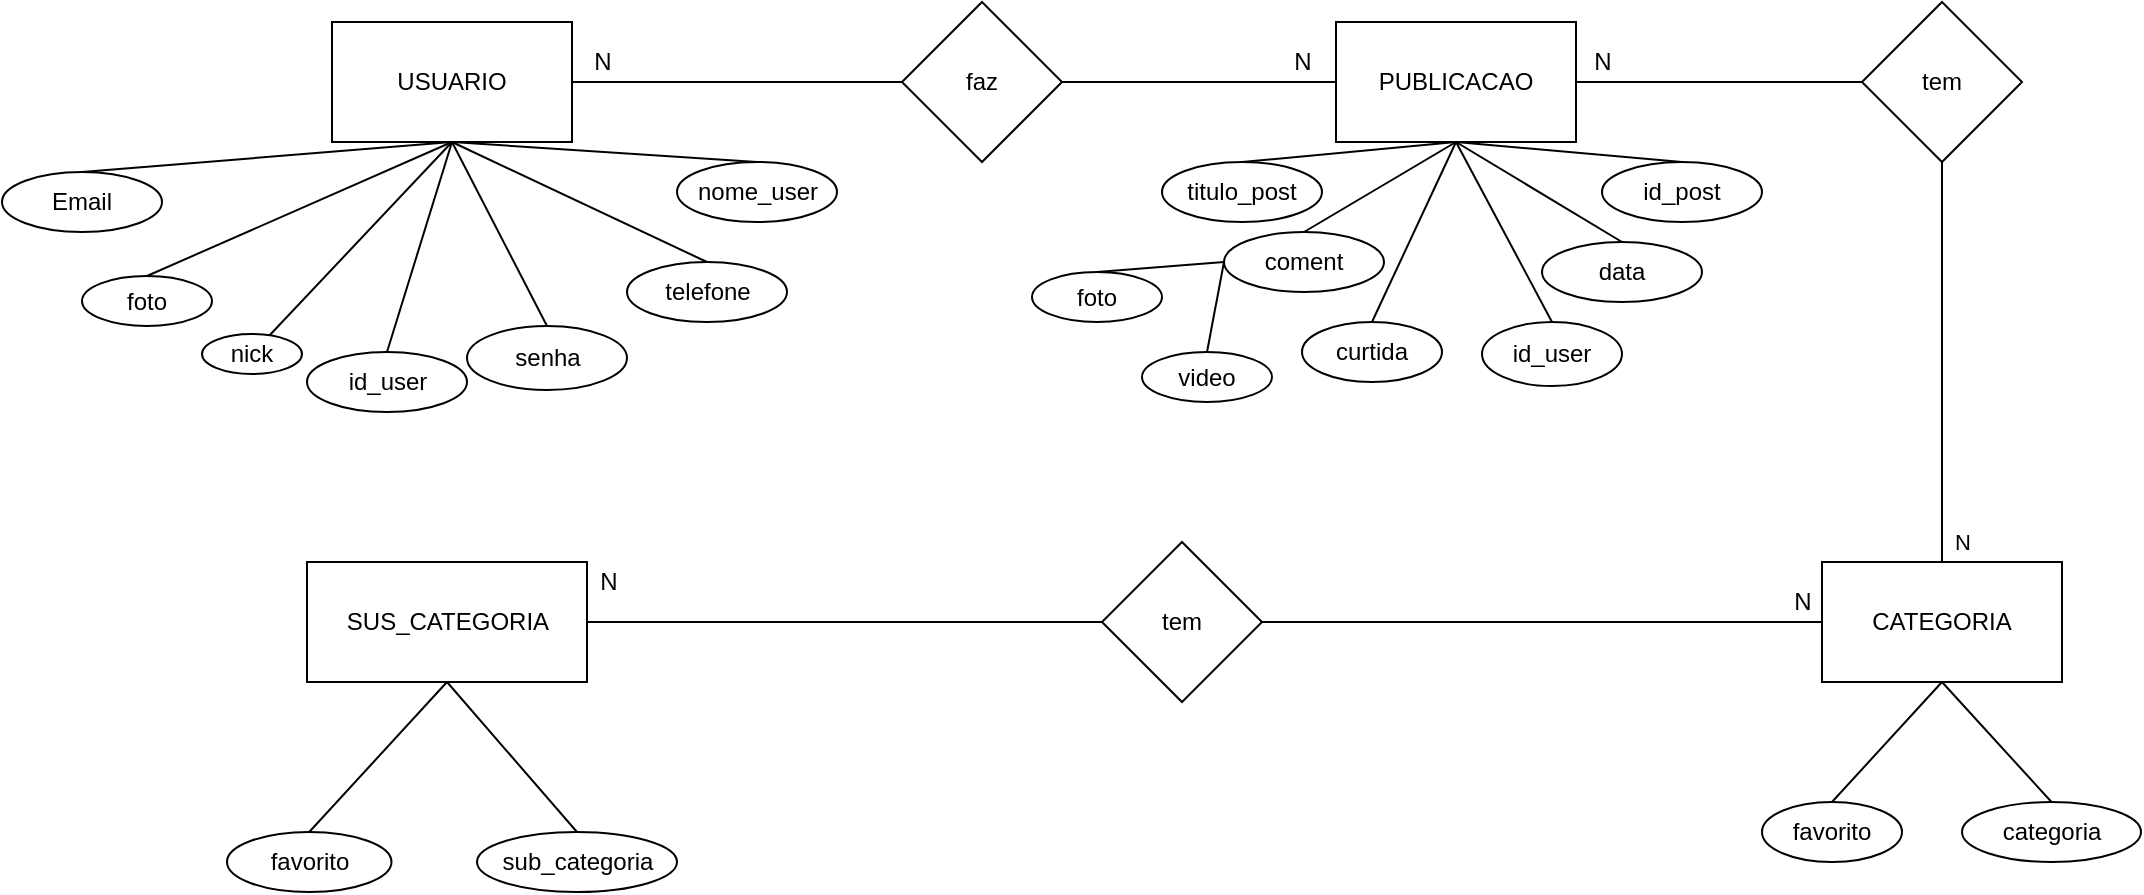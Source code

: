 <mxfile version="13.9.9" type="device"><diagram id="fcnb_KGud9U7XcYiGAUT" name="Página-1"><mxGraphModel dx="2012" dy="685" grid="1" gridSize="10" guides="1" tooltips="1" connect="1" arrows="1" fold="1" page="1" pageScale="1" pageWidth="827" pageHeight="1169" math="0" shadow="0"><root><mxCell id="0"/><mxCell id="1" parent="0"/><mxCell id="Ke-Y_hM75w6XT5huxbJl-28" value="USUARIO" style="rounded=0;whiteSpace=wrap;html=1;" parent="1" vertex="1"><mxGeometry x="75" y="50" width="120" height="60" as="geometry"/></mxCell><mxCell id="Ke-Y_hM75w6XT5huxbJl-31" value="&lt;div&gt;id_user&lt;/div&gt;" style="ellipse;whiteSpace=wrap;html=1;" parent="1" vertex="1"><mxGeometry x="62.5" y="215" width="80" height="30" as="geometry"/></mxCell><mxCell id="Ke-Y_hM75w6XT5huxbJl-32" value="&lt;div&gt;&lt;div&gt;&lt;div&gt;&lt;font&gt;nome_user&lt;/font&gt;&lt;br&gt;&lt;/div&gt;&lt;/div&gt;&lt;/div&gt;" style="ellipse;whiteSpace=wrap;html=1;" parent="1" vertex="1"><mxGeometry x="247.5" y="120" width="80" height="30" as="geometry"/></mxCell><mxCell id="Ke-Y_hM75w6XT5huxbJl-33" value="&lt;div&gt;&lt;div&gt;coment&lt;/div&gt;&lt;/div&gt;" style="ellipse;whiteSpace=wrap;html=1;" parent="1" vertex="1"><mxGeometry x="521" y="155" width="80" height="30" as="geometry"/></mxCell><mxCell id="Ke-Y_hM75w6XT5huxbJl-34" value="&lt;div&gt;&lt;div&gt;id_post&lt;/div&gt;&lt;/div&gt;" style="ellipse;whiteSpace=wrap;html=1;" parent="1" vertex="1"><mxGeometry x="710" y="120" width="80" height="30" as="geometry"/></mxCell><mxCell id="Ke-Y_hM75w6XT5huxbJl-43" value="&lt;div&gt;&lt;div&gt;Email&lt;/div&gt;&lt;/div&gt;" style="ellipse;whiteSpace=wrap;html=1;" parent="1" vertex="1"><mxGeometry x="-90" y="125" width="80" height="30" as="geometry"/></mxCell><mxCell id="Ke-Y_hM75w6XT5huxbJl-44" value="&lt;div&gt;&lt;div&gt;telefone&lt;/div&gt;&lt;/div&gt;" style="ellipse;whiteSpace=wrap;html=1;" parent="1" vertex="1"><mxGeometry x="222.5" y="170" width="80" height="30" as="geometry"/></mxCell><mxCell id="Ke-Y_hM75w6XT5huxbJl-45" value="&lt;div&gt;&lt;div&gt;senha&lt;/div&gt;&lt;/div&gt;" style="ellipse;whiteSpace=wrap;html=1;" parent="1" vertex="1"><mxGeometry x="142.5" y="202" width="80" height="32" as="geometry"/></mxCell><mxCell id="Ke-Y_hM75w6XT5huxbJl-46" value="&lt;div&gt;&lt;div&gt;&lt;div&gt;&lt;font&gt;titulo_post&lt;/font&gt;&lt;br&gt;&lt;/div&gt;&lt;/div&gt;&lt;/div&gt;" style="ellipse;whiteSpace=wrap;html=1;" parent="1" vertex="1"><mxGeometry x="490" y="120" width="80" height="30" as="geometry"/></mxCell><mxCell id="Ke-Y_hM75w6XT5huxbJl-47" value="&lt;div&gt;&lt;div&gt;data&lt;/div&gt;&lt;/div&gt;" style="ellipse;whiteSpace=wrap;html=1;" parent="1" vertex="1"><mxGeometry x="680" y="160" width="80" height="30" as="geometry"/></mxCell><mxCell id="Ke-Y_hM75w6XT5huxbJl-48" value="&lt;div&gt;&lt;div&gt;curtida&lt;/div&gt;&lt;/div&gt;" style="ellipse;whiteSpace=wrap;html=1;" parent="1" vertex="1"><mxGeometry x="560" y="200" width="70" height="30" as="geometry"/></mxCell><mxCell id="RFdjRmZcdAP7yZHZyPxT-1" value="faz" style="rhombus;whiteSpace=wrap;html=1;" parent="1" vertex="1"><mxGeometry x="360" y="40" width="80" height="80" as="geometry"/></mxCell><mxCell id="RFdjRmZcdAP7yZHZyPxT-2" value="" style="endArrow=none;html=1;rounded=0;exitX=1;exitY=0.5;exitDx=0;exitDy=0;entryX=0;entryY=0.5;entryDx=0;entryDy=0;" parent="1" source="Ke-Y_hM75w6XT5huxbJl-28" target="RFdjRmZcdAP7yZHZyPxT-1" edge="1"><mxGeometry width="50" height="50" relative="1" as="geometry"><mxPoint x="395" y="98" as="sourcePoint"/><mxPoint x="445" y="48" as="targetPoint"/></mxGeometry></mxCell><mxCell id="RFdjRmZcdAP7yZHZyPxT-3" value="" style="endArrow=none;html=1;rounded=0;exitX=1;exitY=0.5;exitDx=0;exitDy=0;entryX=0;entryY=0.5;entryDx=0;entryDy=0;" parent="1" source="RFdjRmZcdAP7yZHZyPxT-1" target="RFdjRmZcdAP7yZHZyPxT-18" edge="1"><mxGeometry width="50" height="50" relative="1" as="geometry"><mxPoint x="205" y="90" as="sourcePoint"/><mxPoint x="550" y="70" as="targetPoint"/><Array as="points"><mxPoint x="490" y="80"/></Array></mxGeometry></mxCell><mxCell id="RFdjRmZcdAP7yZHZyPxT-4" value="" style="endArrow=none;html=1;rounded=0;entryX=0.5;entryY=0;entryDx=0;entryDy=0;" parent="1" target="Ke-Y_hM75w6XT5huxbJl-31" edge="1"><mxGeometry width="50" height="50" relative="1" as="geometry"><mxPoint x="135" y="110" as="sourcePoint"/><mxPoint x="335" y="90" as="targetPoint"/></mxGeometry></mxCell><mxCell id="RFdjRmZcdAP7yZHZyPxT-5" value="" style="endArrow=none;html=1;rounded=0;exitX=0.5;exitY=1;exitDx=0;exitDy=0;entryX=0.5;entryY=0;entryDx=0;entryDy=0;" parent="1" source="Ke-Y_hM75w6XT5huxbJl-28" target="Ke-Y_hM75w6XT5huxbJl-32" edge="1"><mxGeometry width="50" height="50" relative="1" as="geometry"><mxPoint x="145" y="120" as="sourcePoint"/><mxPoint x="60" y="148" as="targetPoint"/></mxGeometry></mxCell><mxCell id="RFdjRmZcdAP7yZHZyPxT-6" value="" style="endArrow=none;html=1;rounded=0;entryX=0.5;entryY=0;entryDx=0;entryDy=0;exitX=0.5;exitY=1;exitDx=0;exitDy=0;" parent="1" source="Ke-Y_hM75w6XT5huxbJl-28" target="Ke-Y_hM75w6XT5huxbJl-43" edge="1"><mxGeometry width="50" height="50" relative="1" as="geometry"><mxPoint x="130" y="120" as="sourcePoint"/><mxPoint x="70" y="158" as="targetPoint"/></mxGeometry></mxCell><mxCell id="RFdjRmZcdAP7yZHZyPxT-7" value="" style="endArrow=none;html=1;rounded=0;exitX=0.5;exitY=0;exitDx=0;exitDy=0;entryX=0.5;entryY=1;entryDx=0;entryDy=0;" parent="1" source="Ke-Y_hM75w6XT5huxbJl-45" target="Ke-Y_hM75w6XT5huxbJl-28" edge="1"><mxGeometry width="50" height="50" relative="1" as="geometry"><mxPoint x="165" y="140" as="sourcePoint"/><mxPoint x="80" y="168" as="targetPoint"/></mxGeometry></mxCell><mxCell id="RFdjRmZcdAP7yZHZyPxT-8" value="" style="endArrow=none;html=1;rounded=0;exitX=0.5;exitY=0;exitDx=0;exitDy=0;entryX=0.5;entryY=1;entryDx=0;entryDy=0;" parent="1" source="Ke-Y_hM75w6XT5huxbJl-44" target="Ke-Y_hM75w6XT5huxbJl-28" edge="1"><mxGeometry width="50" height="50" relative="1" as="geometry"><mxPoint x="175" y="150" as="sourcePoint"/><mxPoint x="90" y="178" as="targetPoint"/></mxGeometry></mxCell><mxCell id="RFdjRmZcdAP7yZHZyPxT-9" value="" style="endArrow=none;html=1;rounded=0;exitX=0.5;exitY=0;exitDx=0;exitDy=0;entryX=0.5;entryY=1;entryDx=0;entryDy=0;" parent="1" source="Ke-Y_hM75w6XT5huxbJl-46" edge="1"><mxGeometry width="50" height="50" relative="1" as="geometry"><mxPoint x="551" y="130" as="sourcePoint"/><mxPoint x="637" y="110" as="targetPoint"/></mxGeometry></mxCell><mxCell id="RFdjRmZcdAP7yZHZyPxT-10" value="" style="endArrow=none;html=1;rounded=0;exitX=0.5;exitY=1;exitDx=0;exitDy=0;entryX=0.5;entryY=0;entryDx=0;entryDy=0;" parent="1" target="Ke-Y_hM75w6XT5huxbJl-48" edge="1"><mxGeometry width="50" height="50" relative="1" as="geometry"><mxPoint x="637" y="110" as="sourcePoint"/><mxPoint x="647" y="120" as="targetPoint"/></mxGeometry></mxCell><mxCell id="RFdjRmZcdAP7yZHZyPxT-11" value="" style="endArrow=none;html=1;rounded=0;exitX=0.5;exitY=0;exitDx=0;exitDy=0;entryX=0.5;entryY=1;entryDx=0;entryDy=0;" parent="1" source="Ke-Y_hM75w6XT5huxbJl-33" edge="1"><mxGeometry width="50" height="50" relative="1" as="geometry"><mxPoint x="595" y="158" as="sourcePoint"/><mxPoint x="637" y="110" as="targetPoint"/></mxGeometry></mxCell><mxCell id="RFdjRmZcdAP7yZHZyPxT-12" value="" style="endArrow=none;html=1;rounded=0;exitX=0.5;exitY=1;exitDx=0;exitDy=0;entryX=0.5;entryY=0;entryDx=0;entryDy=0;" parent="1" target="Ke-Y_hM75w6XT5huxbJl-47" edge="1"><mxGeometry width="50" height="50" relative="1" as="geometry"><mxPoint x="637" y="110" as="sourcePoint"/><mxPoint x="667" y="140" as="targetPoint"/></mxGeometry></mxCell><mxCell id="RFdjRmZcdAP7yZHZyPxT-13" value="" style="endArrow=none;html=1;rounded=0;exitX=0.5;exitY=1;exitDx=0;exitDy=0;entryX=0.5;entryY=0;entryDx=0;entryDy=0;" parent="1" target="Ke-Y_hM75w6XT5huxbJl-34" edge="1"><mxGeometry width="50" height="50" relative="1" as="geometry"><mxPoint x="637" y="110" as="sourcePoint"/><mxPoint x="677" y="150" as="targetPoint"/></mxGeometry></mxCell><mxCell id="RFdjRmZcdAP7yZHZyPxT-15" style="edgeStyle=orthogonalEdgeStyle;rounded=0;orthogonalLoop=1;jettySize=auto;html=1;exitX=0.5;exitY=1;exitDx=0;exitDy=0;" parent="1" source="Ke-Y_hM75w6XT5huxbJl-48" target="Ke-Y_hM75w6XT5huxbJl-48" edge="1"><mxGeometry relative="1" as="geometry"/></mxCell><mxCell id="RFdjRmZcdAP7yZHZyPxT-16" value="&lt;div&gt;&lt;div&gt;id_user&lt;/div&gt;&lt;/div&gt;" style="ellipse;whiteSpace=wrap;html=1;" parent="1" vertex="1"><mxGeometry x="650" y="200" width="70" height="32" as="geometry"/></mxCell><mxCell id="RFdjRmZcdAP7yZHZyPxT-17" value="" style="endArrow=none;html=1;rounded=0;entryX=0.5;entryY=0;entryDx=0;entryDy=0;exitX=0.5;exitY=1;exitDx=0;exitDy=0;" parent="1" target="RFdjRmZcdAP7yZHZyPxT-16" edge="1"><mxGeometry width="50" height="50" relative="1" as="geometry"><mxPoint x="637" y="110" as="sourcePoint"/><mxPoint x="610" y="220" as="targetPoint"/></mxGeometry></mxCell><mxCell id="RFdjRmZcdAP7yZHZyPxT-18" value="PUBLICACAO" style="rounded=0;whiteSpace=wrap;html=1;" parent="1" vertex="1"><mxGeometry x="577" y="50" width="120" height="60" as="geometry"/></mxCell><mxCell id="RFdjRmZcdAP7yZHZyPxT-23" value="N" style="text;html=1;align=center;verticalAlign=middle;resizable=0;points=[];autosize=1;strokeColor=none;fillColor=none;" parent="1" vertex="1"><mxGeometry x="195" y="55" width="30" height="30" as="geometry"/></mxCell><mxCell id="RFdjRmZcdAP7yZHZyPxT-24" value="N" style="text;html=1;align=center;verticalAlign=middle;resizable=0;points=[];autosize=1;strokeColor=none;fillColor=none;" parent="1" vertex="1"><mxGeometry x="545" y="55" width="30" height="30" as="geometry"/></mxCell><mxCell id="RFdjRmZcdAP7yZHZyPxT-25" value="tem" style="rhombus;whiteSpace=wrap;html=1;" parent="1" vertex="1"><mxGeometry x="840" y="40" width="80" height="80" as="geometry"/></mxCell><mxCell id="RFdjRmZcdAP7yZHZyPxT-26" value="" style="endArrow=none;html=1;rounded=0;exitX=1;exitY=0.5;exitDx=0;exitDy=0;entryX=0;entryY=0.5;entryDx=0;entryDy=0;" parent="1" source="RFdjRmZcdAP7yZHZyPxT-18" target="RFdjRmZcdAP7yZHZyPxT-25" edge="1"><mxGeometry width="50" height="50" relative="1" as="geometry"><mxPoint x="415" y="90" as="sourcePoint"/><mxPoint x="587" y="90" as="targetPoint"/></mxGeometry></mxCell><mxCell id="RFdjRmZcdAP7yZHZyPxT-27" value="N" style="endArrow=none;html=1;rounded=0;entryX=0.5;entryY=1;entryDx=0;entryDy=0;exitX=0.5;exitY=0;exitDx=0;exitDy=0;" parent="1" source="RFdjRmZcdAP7yZHZyPxT-28" target="RFdjRmZcdAP7yZHZyPxT-25" edge="1"><mxGeometry x="-0.9" y="-10" width="50" height="50" relative="1" as="geometry"><mxPoint x="920" y="240" as="sourcePoint"/><mxPoint x="597" y="100" as="targetPoint"/><mxPoint as="offset"/></mxGeometry></mxCell><mxCell id="RFdjRmZcdAP7yZHZyPxT-28" value="CATEGORIA" style="rounded=0;whiteSpace=wrap;html=1;" parent="1" vertex="1"><mxGeometry x="820" y="320" width="120" height="60" as="geometry"/></mxCell><mxCell id="RFdjRmZcdAP7yZHZyPxT-34" value="N" style="text;html=1;align=center;verticalAlign=middle;resizable=0;points=[];autosize=1;strokeColor=none;fillColor=none;" parent="1" vertex="1"><mxGeometry x="695" y="55" width="30" height="30" as="geometry"/></mxCell><mxCell id="RFdjRmZcdAP7yZHZyPxT-35" style="edgeStyle=orthogonalEdgeStyle;rounded=0;orthogonalLoop=1;jettySize=auto;html=1;exitX=0.5;exitY=1;exitDx=0;exitDy=0;" parent="1" source="Ke-Y_hM75w6XT5huxbJl-48" target="Ke-Y_hM75w6XT5huxbJl-48" edge="1"><mxGeometry relative="1" as="geometry"/></mxCell><mxCell id="RFdjRmZcdAP7yZHZyPxT-37" value="SUS_CATEGORIA" style="rounded=0;whiteSpace=wrap;html=1;" parent="1" vertex="1"><mxGeometry x="62.5" y="320" width="140" height="60" as="geometry"/></mxCell><mxCell id="RFdjRmZcdAP7yZHZyPxT-38" value="sub_categoria" style="ellipse;whiteSpace=wrap;html=1;" parent="1" vertex="1"><mxGeometry x="147.5" y="455" width="100" height="30" as="geometry"/></mxCell><mxCell id="RFdjRmZcdAP7yZHZyPxT-39" value="" style="endArrow=none;html=1;rounded=0;entryX=0.5;entryY=0;entryDx=0;entryDy=0;exitX=0.5;exitY=1;exitDx=0;exitDy=0;" parent="1" source="RFdjRmZcdAP7yZHZyPxT-37" target="RFdjRmZcdAP7yZHZyPxT-38" edge="1"><mxGeometry width="50" height="50" relative="1" as="geometry"><mxPoint x="1164.75" y="350" as="sourcePoint"/><mxPoint x="884.75" y="350.0" as="targetPoint"/></mxGeometry></mxCell><mxCell id="RFdjRmZcdAP7yZHZyPxT-40" value="" style="endArrow=none;html=1;rounded=0;entryX=0;entryY=0.5;entryDx=0;entryDy=0;exitX=0;exitY=0.5;exitDx=0;exitDy=0;" parent="1" source="RFdjRmZcdAP7yZHZyPxT-41" target="RFdjRmZcdAP7yZHZyPxT-28" edge="1"><mxGeometry width="50" height="50" relative="1" as="geometry"><mxPoint x="1070" y="350" as="sourcePoint"/><mxPoint x="740" y="360.0" as="targetPoint"/></mxGeometry></mxCell><mxCell id="RFdjRmZcdAP7yZHZyPxT-41" value="tem" style="rhombus;whiteSpace=wrap;html=1;" parent="1" vertex="1"><mxGeometry x="460" y="310" width="80" height="80" as="geometry"/></mxCell><mxCell id="RFdjRmZcdAP7yZHZyPxT-42" value="" style="endArrow=none;html=1;rounded=0;entryX=0;entryY=0.5;entryDx=0;entryDy=0;exitX=1;exitY=0.5;exitDx=0;exitDy=0;" parent="1" source="RFdjRmZcdAP7yZHZyPxT-37" target="RFdjRmZcdAP7yZHZyPxT-41" edge="1"><mxGeometry width="50" height="50" relative="1" as="geometry"><mxPoint x="510" y="350" as="sourcePoint"/><mxPoint x="610" y="360" as="targetPoint"/></mxGeometry></mxCell><mxCell id="RFdjRmZcdAP7yZHZyPxT-71" value="categoria" style="ellipse;whiteSpace=wrap;html=1;" parent="1" vertex="1"><mxGeometry x="890" y="440" width="89.5" height="30" as="geometry"/></mxCell><mxCell id="RFdjRmZcdAP7yZHZyPxT-73" value="" style="endArrow=none;html=1;rounded=0;entryX=0.5;entryY=1;entryDx=0;entryDy=0;exitX=0.5;exitY=0;exitDx=0;exitDy=0;" parent="1" source="RFdjRmZcdAP7yZHZyPxT-71" target="RFdjRmZcdAP7yZHZyPxT-28" edge="1"><mxGeometry width="50" height="50" relative="1" as="geometry"><mxPoint x="960" y="390.0" as="sourcePoint"/><mxPoint x="960" y="430" as="targetPoint"/></mxGeometry></mxCell><mxCell id="RFdjRmZcdAP7yZHZyPxT-74" value="foto" style="ellipse;whiteSpace=wrap;html=1;" parent="1" vertex="1"><mxGeometry x="-50" y="177" width="65" height="25" as="geometry"/></mxCell><mxCell id="RFdjRmZcdAP7yZHZyPxT-75" value="foto" style="ellipse;whiteSpace=wrap;html=1;" parent="1" vertex="1"><mxGeometry x="425" y="175" width="65" height="25" as="geometry"/></mxCell><mxCell id="RFdjRmZcdAP7yZHZyPxT-78" value="" style="endArrow=none;html=1;rounded=0;exitX=0.5;exitY=1;exitDx=0;exitDy=0;entryX=0.5;entryY=0;entryDx=0;entryDy=0;" parent="1" source="Ke-Y_hM75w6XT5huxbJl-28" target="RFdjRmZcdAP7yZHZyPxT-74" edge="1"><mxGeometry width="50" height="50" relative="1" as="geometry"><mxPoint x="657" y="130" as="sourcePoint"/><mxPoint x="625" y="220" as="targetPoint"/></mxGeometry></mxCell><mxCell id="RFdjRmZcdAP7yZHZyPxT-80" value="" style="endArrow=none;html=1;rounded=0;exitX=0.5;exitY=0;exitDx=0;exitDy=0;entryX=0;entryY=0.5;entryDx=0;entryDy=0;" parent="1" source="RFdjRmZcdAP7yZHZyPxT-75" target="Ke-Y_hM75w6XT5huxbJl-33" edge="1"><mxGeometry width="50" height="50" relative="1" as="geometry"><mxPoint x="580" y="170" as="sourcePoint"/><mxPoint x="647" y="120" as="targetPoint"/></mxGeometry></mxCell><mxCell id="RFdjRmZcdAP7yZHZyPxT-82" value="" style="endArrow=none;html=1;rounded=0;exitX=0;exitY=0.5;exitDx=0;exitDy=0;entryX=0.5;entryY=0;entryDx=0;entryDy=0;" parent="1" source="Ke-Y_hM75w6XT5huxbJl-33" target="RFdjRmZcdAP7yZHZyPxT-83" edge="1"><mxGeometry width="50" height="50" relative="1" as="geometry"><mxPoint x="590" y="180" as="sourcePoint"/><mxPoint x="550" y="220" as="targetPoint"/></mxGeometry></mxCell><mxCell id="RFdjRmZcdAP7yZHZyPxT-83" value="video" style="ellipse;whiteSpace=wrap;html=1;" parent="1" vertex="1"><mxGeometry x="480" y="215" width="65" height="25" as="geometry"/></mxCell><mxCell id="RFdjRmZcdAP7yZHZyPxT-97" value="favorito" style="ellipse;whiteSpace=wrap;html=1;" parent="1" vertex="1"><mxGeometry x="790" y="440" width="70" height="30" as="geometry"/></mxCell><mxCell id="RFdjRmZcdAP7yZHZyPxT-98" value="" style="endArrow=none;html=1;rounded=0;entryX=0.5;entryY=1;entryDx=0;entryDy=0;exitX=0.5;exitY=0;exitDx=0;exitDy=0;" parent="1" source="RFdjRmZcdAP7yZHZyPxT-97" target="RFdjRmZcdAP7yZHZyPxT-28" edge="1"><mxGeometry width="50" height="50" relative="1" as="geometry"><mxPoint x="960" y="420" as="sourcePoint"/><mxPoint x="960" y="390.0" as="targetPoint"/></mxGeometry></mxCell><mxCell id="RFdjRmZcdAP7yZHZyPxT-99" value="" style="endArrow=none;html=1;rounded=0;entryX=0.5;entryY=1;entryDx=0;entryDy=0;exitX=0.5;exitY=0;exitDx=0;exitDy=0;" parent="1" source="RFdjRmZcdAP7yZHZyPxT-100" target="RFdjRmZcdAP7yZHZyPxT-37" edge="1"><mxGeometry width="50" height="50" relative="1" as="geometry"><mxPoint x="982.5" y="460" as="sourcePoint"/><mxPoint x="672.5" y="400.0" as="targetPoint"/></mxGeometry></mxCell><mxCell id="RFdjRmZcdAP7yZHZyPxT-100" value="favorito" style="ellipse;whiteSpace=wrap;html=1;" parent="1" vertex="1"><mxGeometry x="22.5" y="455" width="82.25" height="30" as="geometry"/></mxCell><mxCell id="4bIDs1wKXMrRSFgz4COu-1" value="N" style="text;html=1;align=center;verticalAlign=middle;resizable=0;points=[];autosize=1;" vertex="1" parent="1"><mxGeometry x="202.5" y="320" width="20" height="20" as="geometry"/></mxCell><mxCell id="4bIDs1wKXMrRSFgz4COu-2" value="N" style="text;html=1;align=center;verticalAlign=middle;resizable=0;points=[];autosize=1;" vertex="1" parent="1"><mxGeometry x="800" y="330" width="20" height="20" as="geometry"/></mxCell><mxCell id="4bIDs1wKXMrRSFgz4COu-4" value="&lt;div&gt;&lt;div&gt;&lt;div&gt;&lt;font&gt;nick&lt;/font&gt;&lt;br&gt;&lt;/div&gt;&lt;/div&gt;&lt;/div&gt;" style="ellipse;whiteSpace=wrap;html=1;" vertex="1" parent="1"><mxGeometry x="10" y="206" width="50" height="20" as="geometry"/></mxCell><mxCell id="4bIDs1wKXMrRSFgz4COu-5" value="" style="endArrow=none;html=1;rounded=0;exitX=0.5;exitY=1;exitDx=0;exitDy=0;" edge="1" parent="1" source="Ke-Y_hM75w6XT5huxbJl-28" target="4bIDs1wKXMrRSFgz4COu-4"><mxGeometry width="50" height="50" relative="1" as="geometry"><mxPoint x="140" y="110" as="sourcePoint"/><mxPoint x="80" y="214" as="targetPoint"/></mxGeometry></mxCell></root></mxGraphModel></diagram></mxfile>